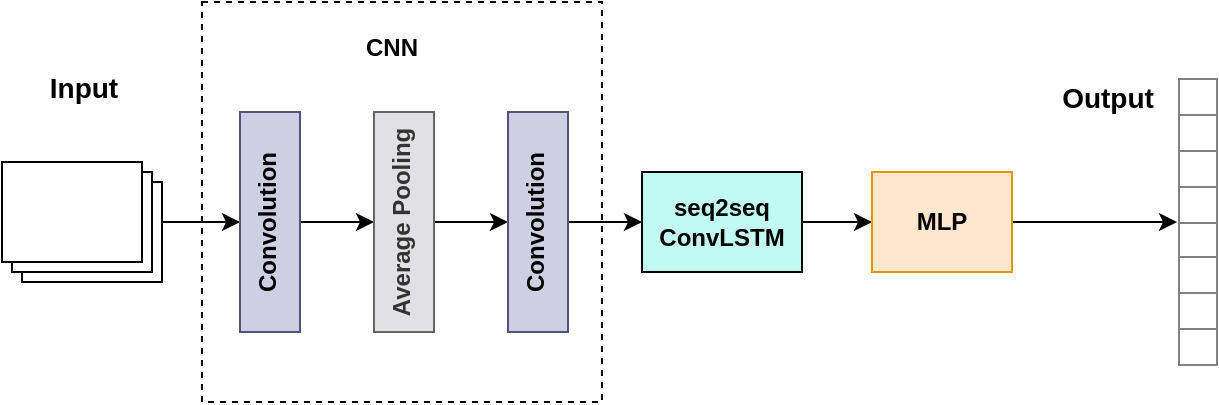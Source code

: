 <mxfile version="10.8.4" type="device"><diagram id="g_7NsjobZMBYTpoIZ1VE" name="Page-1"><mxGraphModel dx="758" dy="525" grid="1" gridSize="10" guides="1" tooltips="1" connect="1" arrows="1" fold="1" page="1" pageScale="1" pageWidth="850" pageHeight="1100" math="0" shadow="0"><root><mxCell id="0"/><mxCell id="1" parent="0"/><mxCell id="NFsGfbycgY7bp72qF0do-23" value="" style="rounded=0;whiteSpace=wrap;html=1;dashed=1;fillColor=none;" vertex="1" parent="1"><mxGeometry x="130" y="160" width="200" height="200" as="geometry"/></mxCell><mxCell id="j0ZAadmZgmr_zw-uZsAT-35" value="" style="edgeStyle=orthogonalEdgeStyle;rounded=0;orthogonalLoop=1;jettySize=auto;html=1;" parent="1" source="j0ZAadmZgmr_zw-uZsAT-1" target="j0ZAadmZgmr_zw-uZsAT-33" edge="1"><mxGeometry relative="1" as="geometry"/></mxCell><mxCell id="j0ZAadmZgmr_zw-uZsAT-1" value="" style="verticalLabelPosition=bottom;verticalAlign=top;html=1;shape=mxgraph.basic.layered_rect;dx=10;outlineConnect=0;" parent="1" vertex="1"><mxGeometry x="30" y="240" width="80" height="60" as="geometry"/></mxCell><mxCell id="j0ZAadmZgmr_zw-uZsAT-5" value="&lt;b&gt;seq2seq ConvLSTM&lt;/b&gt;&lt;br&gt;" style="rounded=0;whiteSpace=wrap;html=1;fillColor=#C1FAF0;strokeColor=#000000;" parent="1" vertex="1"><mxGeometry x="350" y="245" width="80" height="50" as="geometry"/></mxCell><mxCell id="j0ZAadmZgmr_zw-uZsAT-8" value="&lt;b&gt;&lt;font style=&quot;font-size: 14px&quot;&gt;Input&lt;br&gt;&lt;/font&gt;&lt;/b&gt;" style="text;html=1;strokeColor=none;fillColor=none;align=center;verticalAlign=middle;whiteSpace=wrap;rounded=0;" parent="1" vertex="1"><mxGeometry x="51" y="192.5" width="40" height="20" as="geometry"/></mxCell><mxCell id="j0ZAadmZgmr_zw-uZsAT-14" value="" style="edgeStyle=orthogonalEdgeStyle;rounded=0;orthogonalLoop=1;jettySize=auto;html=1;exitX=1;exitY=0.5;exitDx=0;exitDy=0;entryX=0;entryY=0.5;entryDx=0;entryDy=0;" parent="1" source="j0ZAadmZgmr_zw-uZsAT-5" target="j0ZAadmZgmr_zw-uZsAT-23" edge="1"><mxGeometry relative="1" as="geometry"><mxPoint x="430" y="310" as="sourcePoint"/><mxPoint x="535" y="310" as="targetPoint"/></mxGeometry></mxCell><mxCell id="NFsGfbycgY7bp72qF0do-2" value="" style="edgeStyle=orthogonalEdgeStyle;rounded=0;orthogonalLoop=1;jettySize=auto;html=1;entryX=0;entryY=0.5;entryDx=0;entryDy=0;" edge="1" parent="1" source="j0ZAadmZgmr_zw-uZsAT-23" target="j0ZAadmZgmr_zw-uZsAT-27"><mxGeometry relative="1" as="geometry"><mxPoint x="650" y="270" as="targetPoint"/></mxGeometry></mxCell><mxCell id="j0ZAadmZgmr_zw-uZsAT-23" value="&lt;b&gt;MLP&lt;/b&gt;&lt;br&gt;" style="rounded=0;whiteSpace=wrap;html=1;fillColor=#ffe6cc;strokeColor=#d79b00;" parent="1" vertex="1"><mxGeometry x="465" y="245" width="70" height="50" as="geometry"/></mxCell><mxCell id="j0ZAadmZgmr_zw-uZsAT-27" value="&lt;table border=&quot;1&quot; width=&quot;100%&quot; style=&quot;width: 100% ; height: 100% ; border-collapse: collapse&quot;&gt;&lt;tbody&gt;&lt;tr&gt;&lt;td&gt;&lt;br&gt;&lt;/td&gt;&lt;/tr&gt;&lt;tr&gt;&lt;td&gt;&lt;br&gt;&lt;/td&gt;&lt;/tr&gt;&lt;tr&gt;&lt;td&gt;&lt;br&gt;&lt;/td&gt;&lt;/tr&gt;&lt;tr&gt;&lt;td&gt;&lt;br&gt;&lt;/td&gt;&lt;/tr&gt;&lt;tr&gt;&lt;td&gt;&lt;br&gt;&lt;/td&gt;&lt;/tr&gt;&lt;tr&gt;&lt;td&gt;&lt;br&gt;&lt;/td&gt;&lt;/tr&gt;&lt;tr&gt;&lt;td&gt;&lt;br&gt;&lt;/td&gt;&lt;/tr&gt;&lt;tr&gt;&lt;td&gt;&lt;br&gt;&lt;/td&gt;&lt;/tr&gt;&lt;/tbody&gt;&lt;/table&gt;" style="text;html=1;strokeColor=none;fillColor=none;overflow=fill;" parent="1" vertex="1"><mxGeometry x="617.5" y="198" width="20" height="144" as="geometry"/></mxCell><mxCell id="j0ZAadmZgmr_zw-uZsAT-28" value="&lt;b&gt;&lt;font style=&quot;font-size: 14px&quot;&gt;Output&lt;/font&gt;&lt;/b&gt;" style="text;html=1;strokeColor=none;fillColor=none;align=center;verticalAlign=middle;whiteSpace=wrap;rounded=0;" parent="1" vertex="1"><mxGeometry x="552.5" y="198" width="60" height="20" as="geometry"/></mxCell><mxCell id="NFsGfbycgY7bp72qF0do-14" value="" style="edgeStyle=orthogonalEdgeStyle;rounded=0;orthogonalLoop=1;jettySize=auto;html=1;entryX=0;entryY=0.5;entryDx=0;entryDy=0;" edge="1" parent="1" source="j0ZAadmZgmr_zw-uZsAT-33" target="NFsGfbycgY7bp72qF0do-11"><mxGeometry relative="1" as="geometry"><mxPoint x="259" y="270" as="targetPoint"/></mxGeometry></mxCell><mxCell id="j0ZAadmZgmr_zw-uZsAT-33" value="&lt;b&gt;Convolution&lt;br&gt;&lt;/b&gt;&lt;br&gt;" style="rounded=0;whiteSpace=wrap;html=1;fillColor=#d0cee2;strokeColor=#56517e;verticalAlign=top;horizontal=0;labelPosition=center;verticalLabelPosition=middle;align=center;" parent="1" vertex="1"><mxGeometry x="149" y="215" width="30" height="110" as="geometry"/></mxCell><mxCell id="NFsGfbycgY7bp72qF0do-18" value="" style="edgeStyle=orthogonalEdgeStyle;rounded=0;orthogonalLoop=1;jettySize=auto;html=1;entryX=0;entryY=0.5;entryDx=0;entryDy=0;" edge="1" parent="1" source="NFsGfbycgY7bp72qF0do-11" target="NFsGfbycgY7bp72qF0do-12"><mxGeometry relative="1" as="geometry"><mxPoint x="326" y="270" as="targetPoint"/></mxGeometry></mxCell><mxCell id="NFsGfbycgY7bp72qF0do-11" value="&lt;b&gt;Average Pooling&lt;/b&gt;&lt;br&gt;" style="rounded=0;whiteSpace=wrap;html=1;fillColor=#E1E0E2;strokeColor=#666666;verticalAlign=top;horizontal=0;labelPosition=center;verticalLabelPosition=middle;align=center;fontColor=#333333;" vertex="1" parent="1"><mxGeometry x="216" y="215" width="30" height="110" as="geometry"/></mxCell><mxCell id="NFsGfbycgY7bp72qF0do-21" value="" style="edgeStyle=orthogonalEdgeStyle;rounded=0;orthogonalLoop=1;jettySize=auto;html=1;" edge="1" parent="1" source="NFsGfbycgY7bp72qF0do-12" target="j0ZAadmZgmr_zw-uZsAT-5"><mxGeometry relative="1" as="geometry"/></mxCell><mxCell id="NFsGfbycgY7bp72qF0do-12" value="&lt;b&gt;Convolution&lt;br&gt;&lt;/b&gt;&lt;br&gt;" style="rounded=0;whiteSpace=wrap;html=1;fillColor=#d0cee2;strokeColor=#56517e;verticalAlign=top;horizontal=0;labelPosition=center;verticalLabelPosition=middle;align=center;" vertex="1" parent="1"><mxGeometry x="283" y="215" width="30" height="110" as="geometry"/></mxCell><mxCell id="NFsGfbycgY7bp72qF0do-25" value="&lt;b&gt;CNN&lt;br&gt;&lt;/b&gt;&lt;br&gt;" style="text;html=1;resizable=0;points=[];autosize=1;align=left;verticalAlign=top;spacingTop=-4;" vertex="1" parent="1"><mxGeometry x="210" y="172.5" width="40" height="30" as="geometry"/></mxCell></root></mxGraphModel></diagram></mxfile>